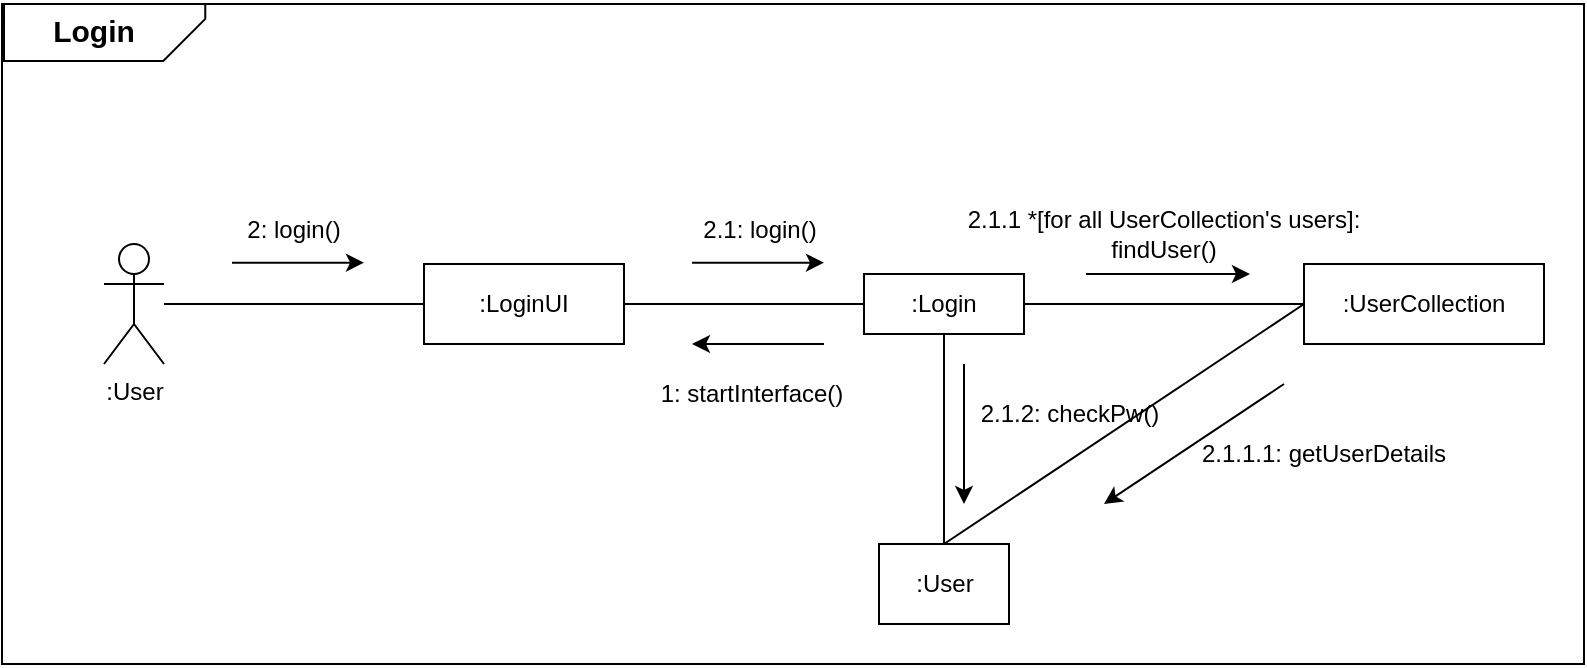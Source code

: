 <mxfile version="26.2.15">
  <diagram name="페이지-1" id="Wrm9N8Nni0yZCXM2AscO">
    <mxGraphModel dx="1448" dy="648" grid="1" gridSize="10" guides="1" tooltips="1" connect="1" arrows="1" fold="1" page="1" pageScale="1" pageWidth="200" pageHeight="200" math="0" shadow="0">
      <root>
        <mxCell id="0" />
        <mxCell id="1" parent="0" />
        <mxCell id="jfbxoVNwou6Wi6mcgj0v-1" value="" style="rounded=0;whiteSpace=wrap;html=1;" parent="1" vertex="1">
          <mxGeometry x="-560" y="30" width="791" height="330" as="geometry" />
        </mxCell>
        <mxCell id="jfbxoVNwou6Wi6mcgj0v-2" value=":User" style="shape=umlActor;verticalLabelPosition=bottom;verticalAlign=top;html=1;outlineConnect=0;" parent="1" vertex="1">
          <mxGeometry x="-509" y="149.995" width="30" height="60" as="geometry" />
        </mxCell>
        <mxCell id="jfbxoVNwou6Wi6mcgj0v-3" value=":Login&lt;span style=&quot;background-color: transparent; color: light-dark(rgb(0, 0, 0), rgb(255, 255, 255));&quot;&gt;UI&lt;/span&gt;" style="rounded=0;whiteSpace=wrap;html=1;" parent="1" vertex="1">
          <mxGeometry x="-349" y="160" width="100" height="40" as="geometry" />
        </mxCell>
        <mxCell id="jfbxoVNwou6Wi6mcgj0v-4" value=":Login" style="rounded=0;whiteSpace=wrap;html=1;" parent="1" vertex="1">
          <mxGeometry x="-129" y="165" width="80" height="30" as="geometry" />
        </mxCell>
        <mxCell id="jfbxoVNwou6Wi6mcgj0v-5" value="" style="endArrow=none;html=1;rounded=0;exitX=1;exitY=0.5;exitDx=0;exitDy=0;entryX=0;entryY=0.5;entryDx=0;entryDy=0;" parent="1" source="jfbxoVNwou6Wi6mcgj0v-3" target="jfbxoVNwou6Wi6mcgj0v-4" edge="1">
          <mxGeometry width="50" height="50" relative="1" as="geometry">
            <mxPoint x="-189" y="229.995" as="sourcePoint" />
            <mxPoint x="-139" y="179.995" as="targetPoint" />
          </mxGeometry>
        </mxCell>
        <mxCell id="jfbxoVNwou6Wi6mcgj0v-6" value="" style="endArrow=none;html=1;rounded=0;entryX=0;entryY=0.5;entryDx=0;entryDy=0;" parent="1" source="jfbxoVNwou6Wi6mcgj0v-2" target="jfbxoVNwou6Wi6mcgj0v-3" edge="1">
          <mxGeometry width="50" height="50" relative="1" as="geometry">
            <mxPoint x="-189" y="229.995" as="sourcePoint" />
            <mxPoint x="-139" y="179.995" as="targetPoint" />
          </mxGeometry>
        </mxCell>
        <mxCell id="jfbxoVNwou6Wi6mcgj0v-8" value="" style="endArrow=none;html=1;rounded=0;entryX=1;entryY=0.5;entryDx=0;entryDy=0;exitX=0;exitY=0.5;exitDx=0;exitDy=0;" parent="1" source="jfbxoVNwou6Wi6mcgj0v-23" target="jfbxoVNwou6Wi6mcgj0v-4" edge="1">
          <mxGeometry width="50" height="50" relative="1" as="geometry">
            <mxPoint x="-179" y="229.995" as="sourcePoint" />
            <mxPoint x="-129" y="179.995" as="targetPoint" />
          </mxGeometry>
        </mxCell>
        <mxCell id="jfbxoVNwou6Wi6mcgj0v-9" value="" style="endArrow=classic;html=1;rounded=0;" parent="1" edge="1">
          <mxGeometry width="50" height="50" relative="1" as="geometry">
            <mxPoint x="-149" y="199.995" as="sourcePoint" />
            <mxPoint x="-215" y="199.995" as="targetPoint" />
          </mxGeometry>
        </mxCell>
        <mxCell id="jfbxoVNwou6Wi6mcgj0v-10" value="" style="group" parent="1" vertex="1" connectable="0">
          <mxGeometry x="-558.995" y="90.0" width="167.5" height="82.82" as="geometry" />
        </mxCell>
        <mxCell id="jfbxoVNwou6Wi6mcgj0v-11" value="" style="shape=card;whiteSpace=wrap;html=1;rotation=90;direction=south;size=21;" parent="jfbxoVNwou6Wi6mcgj0v-10" vertex="1">
          <mxGeometry x="36.09" y="-96.09" width="28.44" height="100.64" as="geometry" />
        </mxCell>
        <mxCell id="jfbxoVNwou6Wi6mcgj0v-12" value="&lt;font style=&quot;font-size: 15px;&quot;&gt;&lt;b&gt;Login&lt;/b&gt;&lt;/font&gt;" style="text;html=1;align=center;verticalAlign=middle;whiteSpace=wrap;rounded=0;" parent="jfbxoVNwou6Wi6mcgj0v-10" vertex="1">
          <mxGeometry x="0.005" y="-61.995" width="90" height="30" as="geometry" />
        </mxCell>
        <mxCell id="jfbxoVNwou6Wi6mcgj0v-13" value="1: startInterface()" style="text;html=1;align=center;verticalAlign=middle;whiteSpace=wrap;rounded=0;" parent="1" vertex="1">
          <mxGeometry x="-245" y="209.995" width="120" height="30" as="geometry" />
        </mxCell>
        <mxCell id="jfbxoVNwou6Wi6mcgj0v-16" value="" style="endArrow=classic;html=1;rounded=0;" parent="1" edge="1">
          <mxGeometry width="50" height="50" relative="1" as="geometry">
            <mxPoint x="-215" y="159.325" as="sourcePoint" />
            <mxPoint x="-149" y="159.325" as="targetPoint" />
          </mxGeometry>
        </mxCell>
        <mxCell id="jfbxoVNwou6Wi6mcgj0v-17" value="" style="endArrow=classic;html=1;rounded=0;" parent="1" edge="1">
          <mxGeometry width="50" height="50" relative="1" as="geometry">
            <mxPoint x="-445" y="159.325" as="sourcePoint" />
            <mxPoint x="-379" y="159.325" as="targetPoint" />
          </mxGeometry>
        </mxCell>
        <mxCell id="jfbxoVNwou6Wi6mcgj0v-18" value="2: login&lt;span style=&quot;background-color: transparent; color: light-dark(rgb(0, 0, 0), rgb(255, 255, 255));&quot;&gt;()&lt;/span&gt;" style="text;html=1;align=center;verticalAlign=middle;whiteSpace=wrap;rounded=0;" parent="1" vertex="1">
          <mxGeometry x="-479" y="127.995" width="130" height="30" as="geometry" />
        </mxCell>
        <mxCell id="jfbxoVNwou6Wi6mcgj0v-21" value="2.1: login()" style="text;html=1;align=center;verticalAlign=middle;whiteSpace=wrap;rounded=0;" parent="1" vertex="1">
          <mxGeometry x="-254" y="127.995" width="146" height="30" as="geometry" />
        </mxCell>
        <mxCell id="jfbxoVNwou6Wi6mcgj0v-23" value=":UserCollection" style="rounded=0;whiteSpace=wrap;html=1;" parent="1" vertex="1">
          <mxGeometry x="91" y="160.005" width="120" height="40" as="geometry" />
        </mxCell>
        <mxCell id="jfbxoVNwou6Wi6mcgj0v-28" value=":User" style="rounded=0;whiteSpace=wrap;html=1;" parent="1" vertex="1">
          <mxGeometry x="-121.5" y="300" width="65" height="40" as="geometry" />
        </mxCell>
        <mxCell id="jfbxoVNwou6Wi6mcgj0v-29" value="" style="endArrow=none;html=1;rounded=0;exitX=0;exitY=0.5;exitDx=0;exitDy=0;entryX=0.5;entryY=0;entryDx=0;entryDy=0;" parent="1" source="jfbxoVNwou6Wi6mcgj0v-23" target="jfbxoVNwou6Wi6mcgj0v-28" edge="1">
          <mxGeometry width="50" height="50" relative="1" as="geometry">
            <mxPoint x="41" y="320" as="sourcePoint" />
            <mxPoint x="231" y="195" as="targetPoint" />
          </mxGeometry>
        </mxCell>
        <mxCell id="ErNHC7NsJw2brG-NTUp9-2" value="" style="endArrow=none;html=1;rounded=0;entryX=0.5;entryY=1;entryDx=0;entryDy=0;exitX=0.5;exitY=0;exitDx=0;exitDy=0;" parent="1" source="jfbxoVNwou6Wi6mcgj0v-28" target="jfbxoVNwou6Wi6mcgj0v-4" edge="1">
          <mxGeometry width="50" height="50" relative="1" as="geometry">
            <mxPoint x="-179" y="320" as="sourcePoint" />
            <mxPoint x="-129" y="270" as="targetPoint" />
          </mxGeometry>
        </mxCell>
        <mxCell id="ErNHC7NsJw2brG-NTUp9-4" value="2.1.1 *[for all UserCollection&#39;s users]: findUser()" style="text;html=1;align=center;verticalAlign=middle;whiteSpace=wrap;rounded=0;" parent="1" vertex="1">
          <mxGeometry x="-89" y="130.01" width="220" height="30" as="geometry" />
        </mxCell>
        <mxCell id="ErNHC7NsJw2brG-NTUp9-6" value="" style="endArrow=classic;html=1;rounded=0;" parent="1" edge="1">
          <mxGeometry width="50" height="50" relative="1" as="geometry">
            <mxPoint x="-79" y="210" as="sourcePoint" />
            <mxPoint x="-79" y="280" as="targetPoint" />
          </mxGeometry>
        </mxCell>
        <mxCell id="ErNHC7NsJw2brG-NTUp9-7" value="" style="endArrow=classic;html=1;rounded=0;" parent="1" edge="1">
          <mxGeometry width="50" height="50" relative="1" as="geometry">
            <mxPoint x="-18" y="165" as="sourcePoint" />
            <mxPoint x="64" y="165" as="targetPoint" />
          </mxGeometry>
        </mxCell>
        <mxCell id="ErNHC7NsJw2brG-NTUp9-8" value="2.1.2: checkPw()" style="text;html=1;align=center;verticalAlign=middle;whiteSpace=wrap;rounded=0;" parent="1" vertex="1">
          <mxGeometry x="-99" y="220.005" width="146" height="30" as="geometry" />
        </mxCell>
        <mxCell id="snw4Bnp_rUy6-NpYnYCf-3" value="" style="endArrow=classic;html=1;rounded=0;" edge="1" parent="1">
          <mxGeometry width="50" height="50" relative="1" as="geometry">
            <mxPoint x="81" y="220" as="sourcePoint" />
            <mxPoint x="-9" y="280" as="targetPoint" />
          </mxGeometry>
        </mxCell>
        <mxCell id="snw4Bnp_rUy6-NpYnYCf-4" value="2.1.1.1: getUserDetails" style="text;html=1;align=center;verticalAlign=middle;whiteSpace=wrap;rounded=0;" vertex="1" parent="1">
          <mxGeometry x="31" y="239.99" width="140" height="30" as="geometry" />
        </mxCell>
      </root>
    </mxGraphModel>
  </diagram>
</mxfile>
